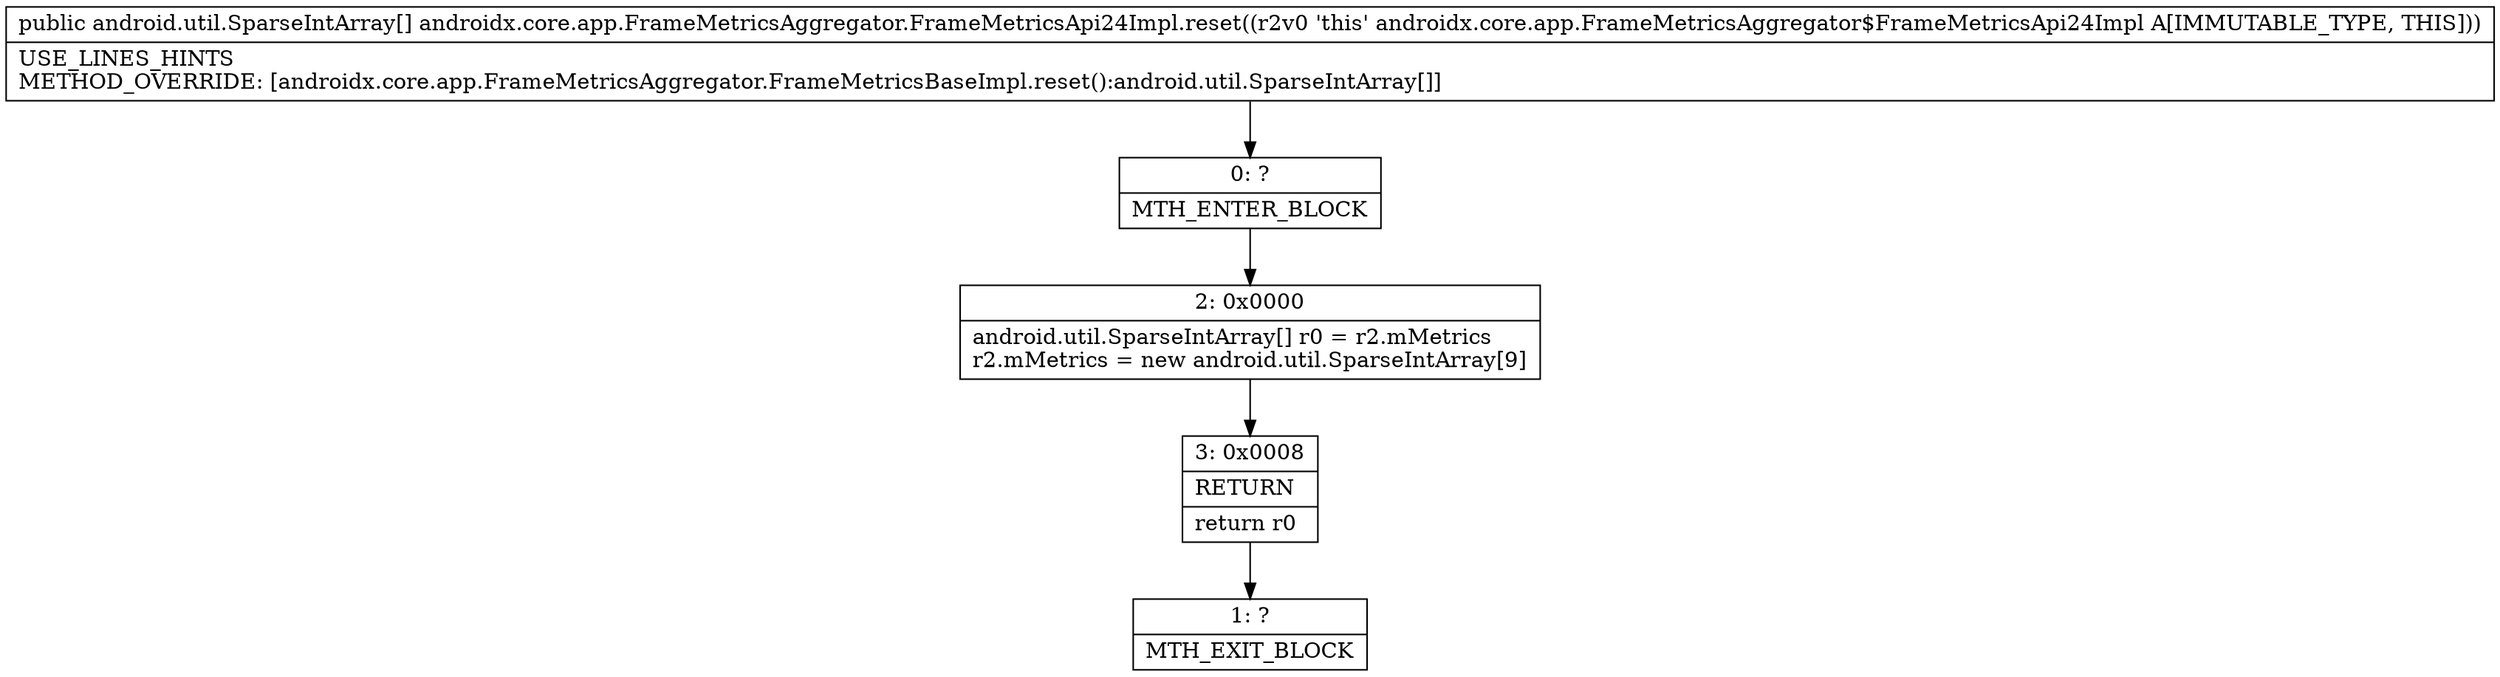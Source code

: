 digraph "CFG forandroidx.core.app.FrameMetricsAggregator.FrameMetricsApi24Impl.reset()[Landroid\/util\/SparseIntArray;" {
Node_0 [shape=record,label="{0\:\ ?|MTH_ENTER_BLOCK\l}"];
Node_2 [shape=record,label="{2\:\ 0x0000|android.util.SparseIntArray[] r0 = r2.mMetrics\lr2.mMetrics = new android.util.SparseIntArray[9]\l}"];
Node_3 [shape=record,label="{3\:\ 0x0008|RETURN\l|return r0\l}"];
Node_1 [shape=record,label="{1\:\ ?|MTH_EXIT_BLOCK\l}"];
MethodNode[shape=record,label="{public android.util.SparseIntArray[] androidx.core.app.FrameMetricsAggregator.FrameMetricsApi24Impl.reset((r2v0 'this' androidx.core.app.FrameMetricsAggregator$FrameMetricsApi24Impl A[IMMUTABLE_TYPE, THIS]))  | USE_LINES_HINTS\lMETHOD_OVERRIDE: [androidx.core.app.FrameMetricsAggregator.FrameMetricsBaseImpl.reset():android.util.SparseIntArray[]]\l}"];
MethodNode -> Node_0;Node_0 -> Node_2;
Node_2 -> Node_3;
Node_3 -> Node_1;
}

